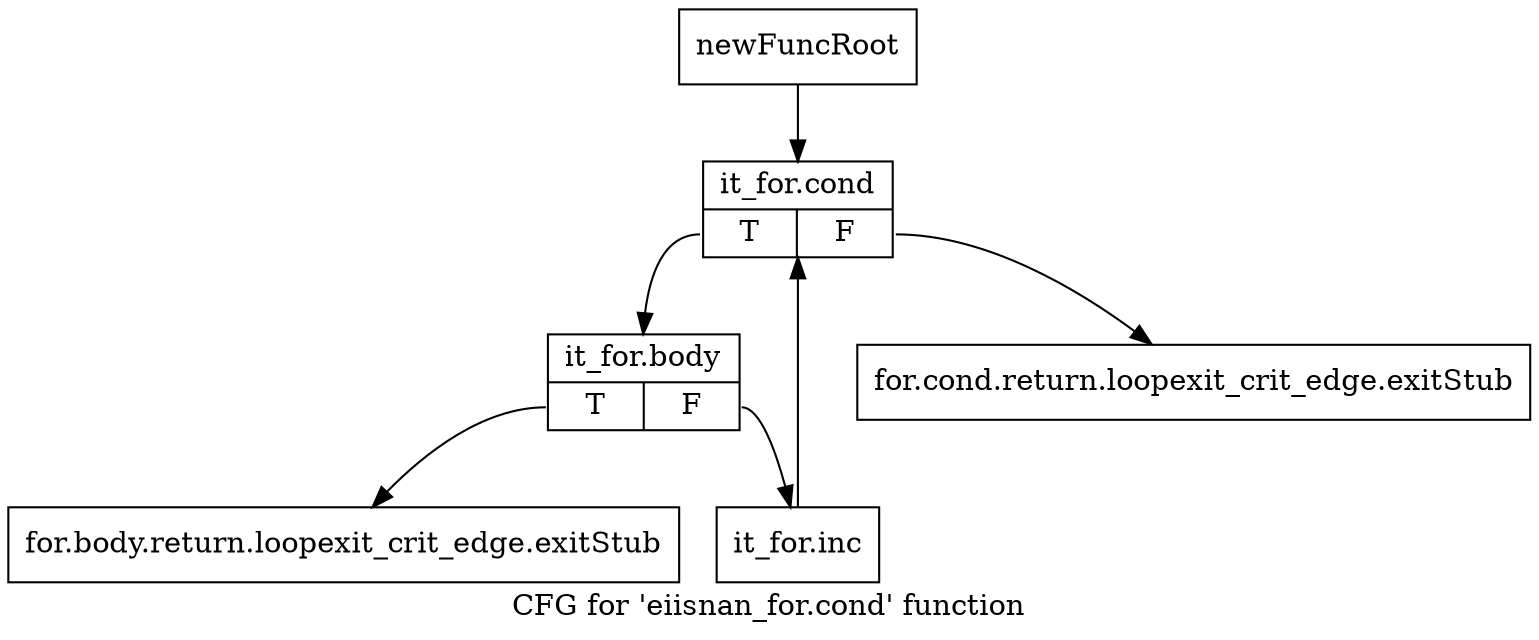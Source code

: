 digraph "CFG for 'eiisnan_for.cond' function" {
	label="CFG for 'eiisnan_for.cond' function";

	Node0xb803f30 [shape=record,label="{newFuncRoot}"];
	Node0xb803f30 -> Node0xb804020;
	Node0xb803f80 [shape=record,label="{for.cond.return.loopexit_crit_edge.exitStub}"];
	Node0xb803fd0 [shape=record,label="{for.body.return.loopexit_crit_edge.exitStub}"];
	Node0xb804020 [shape=record,label="{it_for.cond|{<s0>T|<s1>F}}"];
	Node0xb804020:s0 -> Node0xb804070;
	Node0xb804020:s1 -> Node0xb803f80;
	Node0xb804070 [shape=record,label="{it_for.body|{<s0>T|<s1>F}}"];
	Node0xb804070:s0 -> Node0xb803fd0;
	Node0xb804070:s1 -> Node0xb8040c0;
	Node0xb8040c0 [shape=record,label="{it_for.inc}"];
	Node0xb8040c0 -> Node0xb804020;
}
